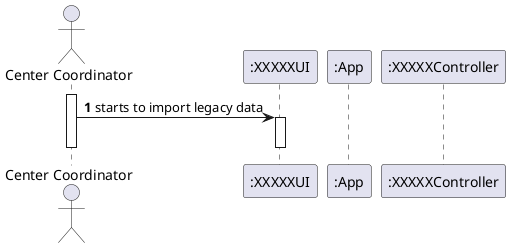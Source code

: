 @startuml US17_SD
autonumber

actor "Center Coordinator" as COORDINATOR

participant ":XXXXXUI" as UI
participant ":App" as APP
participant ":XXXXXController" as CTRL

activate COORDINATOR
  COORDINATOR -> UI : starts to import legacy data
  activate UI
    
  deactivate UI
deactivate COORDINATOR
@enduml
